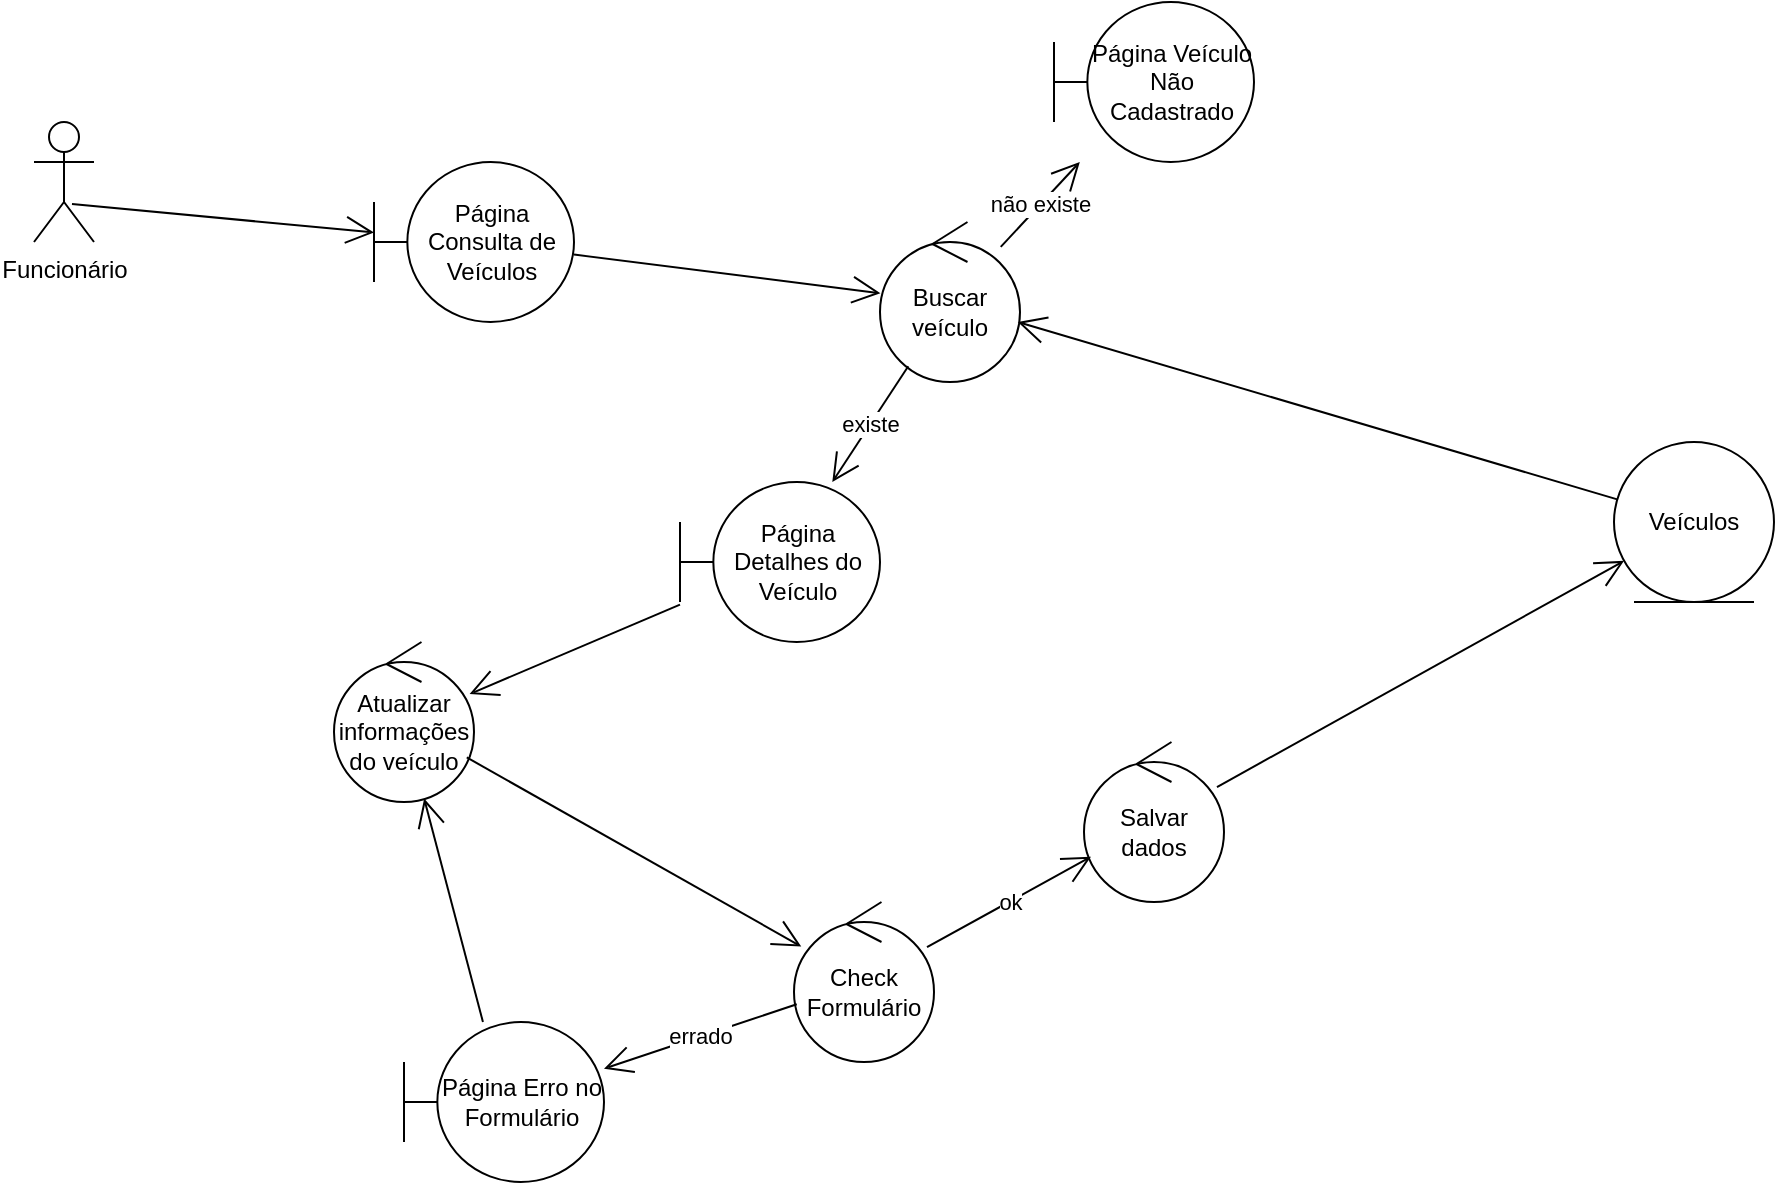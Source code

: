 <mxfile version="10.6.6" type="device"><diagram id="G6jJLoMbx9kjY_f7ADjy" name="Page-1"><mxGraphModel dx="1596" dy="422" grid="1" gridSize="10" guides="1" tooltips="1" connect="1" arrows="1" fold="1" page="1" pageScale="1" pageWidth="827" pageHeight="1169" math="0" shadow="0"><root><mxCell id="0"/><mxCell id="1" parent="0"/><mxCell id="jqtQSIjIBXI0enFzR43o-1" value="Página Consulta de Veículos" style="shape=umlBoundary;whiteSpace=wrap;html=1;" parent="1" vertex="1"><mxGeometry x="90" y="90" width="100" height="80" as="geometry"/></mxCell><mxCell id="jqtQSIjIBXI0enFzR43o-2" value="Buscar veículo" style="ellipse;shape=umlControl;whiteSpace=wrap;html=1;" parent="1" vertex="1"><mxGeometry x="343" y="120" width="70" height="80" as="geometry"/></mxCell><mxCell id="jqtQSIjIBXI0enFzR43o-3" value="Veículos" style="ellipse;shape=umlEntity;whiteSpace=wrap;html=1;" parent="1" vertex="1"><mxGeometry x="710" y="230" width="80" height="80" as="geometry"/></mxCell><mxCell id="jqtQSIjIBXI0enFzR43o-4" value="" style="endArrow=open;endFill=1;endSize=12;html=1;" parent="1" source="jqtQSIjIBXI0enFzR43o-1" target="jqtQSIjIBXI0enFzR43o-2" edge="1"><mxGeometry width="160" relative="1" as="geometry"><mxPoint x="90" y="230" as="sourcePoint"/><mxPoint x="250" y="230" as="targetPoint"/></mxGeometry></mxCell><mxCell id="jqtQSIjIBXI0enFzR43o-5" value="" style="endArrow=open;endFill=1;endSize=12;html=1;" parent="1" source="jqtQSIjIBXI0enFzR43o-3" target="jqtQSIjIBXI0enFzR43o-2" edge="1"><mxGeometry width="160" relative="1" as="geometry"><mxPoint x="90" y="230" as="sourcePoint"/><mxPoint x="250" y="230" as="targetPoint"/></mxGeometry></mxCell><mxCell id="jqtQSIjIBXI0enFzR43o-6" value="Página Veículo Não Cadastrado" style="shape=umlBoundary;whiteSpace=wrap;html=1;" parent="1" vertex="1"><mxGeometry x="430" y="10" width="100" height="80" as="geometry"/></mxCell><mxCell id="jqtQSIjIBXI0enFzR43o-7" value="não existe" style="endArrow=open;endFill=1;endSize=12;html=1;" parent="1" source="jqtQSIjIBXI0enFzR43o-2" target="jqtQSIjIBXI0enFzR43o-6" edge="1"><mxGeometry width="160" relative="1" as="geometry"><mxPoint x="90" y="230" as="sourcePoint"/><mxPoint x="250" y="230" as="targetPoint"/></mxGeometry></mxCell><mxCell id="jqtQSIjIBXI0enFzR43o-8" value="Página Detalhes do Veículo" style="shape=umlBoundary;whiteSpace=wrap;html=1;" parent="1" vertex="1"><mxGeometry x="243" y="250" width="100" height="80" as="geometry"/></mxCell><mxCell id="jqtQSIjIBXI0enFzR43o-9" value="existe" style="endArrow=open;endFill=1;endSize=12;html=1;" parent="1" source="jqtQSIjIBXI0enFzR43o-2" target="jqtQSIjIBXI0enFzR43o-8" edge="1"><mxGeometry width="160" relative="1" as="geometry"><mxPoint x="420" y="150" as="sourcePoint"/><mxPoint x="250" y="390" as="targetPoint"/></mxGeometry></mxCell><mxCell id="jqtQSIjIBXI0enFzR43o-10" value="Atualizar informações do veículo" style="ellipse;shape=umlControl;whiteSpace=wrap;html=1;" parent="1" vertex="1"><mxGeometry x="70" y="330" width="70" height="80" as="geometry"/></mxCell><mxCell id="jqtQSIjIBXI0enFzR43o-11" value="Funcionário" style="shape=umlActor;verticalLabelPosition=bottom;labelBackgroundColor=#ffffff;verticalAlign=top;html=1;" parent="1" vertex="1"><mxGeometry x="-80" y="70" width="30" height="60" as="geometry"/></mxCell><mxCell id="jqtQSIjIBXI0enFzR43o-12" value="" style="endArrow=open;endFill=1;endSize=12;html=1;exitX=0.633;exitY=0.683;exitDx=0;exitDy=0;exitPerimeter=0;" parent="1" source="jqtQSIjIBXI0enFzR43o-11" target="jqtQSIjIBXI0enFzR43o-1" edge="1"><mxGeometry width="160" relative="1" as="geometry"><mxPoint x="-80" y="430" as="sourcePoint"/><mxPoint x="80" y="430" as="targetPoint"/></mxGeometry></mxCell><mxCell id="jqtQSIjIBXI0enFzR43o-13" value="" style="endArrow=open;endFill=1;endSize=12;html=1;" parent="1" source="jqtQSIjIBXI0enFzR43o-8" target="jqtQSIjIBXI0enFzR43o-10" edge="1"><mxGeometry width="160" relative="1" as="geometry"><mxPoint x="-80" y="430" as="sourcePoint"/><mxPoint x="80" y="430" as="targetPoint"/></mxGeometry></mxCell><mxCell id="jqtQSIjIBXI0enFzR43o-14" value="Check Formulário" style="ellipse;shape=umlControl;whiteSpace=wrap;html=1;" parent="1" vertex="1"><mxGeometry x="300" y="460" width="70" height="80" as="geometry"/></mxCell><mxCell id="jqtQSIjIBXI0enFzR43o-15" value="" style="endArrow=open;endFill=1;endSize=12;html=1;" parent="1" source="jqtQSIjIBXI0enFzR43o-10" target="jqtQSIjIBXI0enFzR43o-14" edge="1"><mxGeometry width="160" relative="1" as="geometry"><mxPoint x="-80" y="560" as="sourcePoint"/><mxPoint x="80" y="560" as="targetPoint"/></mxGeometry></mxCell><mxCell id="jqtQSIjIBXI0enFzR43o-16" value="Salvar dados" style="ellipse;shape=umlControl;whiteSpace=wrap;html=1;" parent="1" vertex="1"><mxGeometry x="445" y="380" width="70" height="80" as="geometry"/></mxCell><mxCell id="jqtQSIjIBXI0enFzR43o-17" value="" style="endArrow=open;endFill=1;endSize=12;html=1;" parent="1" source="jqtQSIjIBXI0enFzR43o-16" target="jqtQSIjIBXI0enFzR43o-3" edge="1"><mxGeometry width="160" relative="1" as="geometry"><mxPoint x="-80" y="560" as="sourcePoint"/><mxPoint x="80" y="560" as="targetPoint"/></mxGeometry></mxCell><mxCell id="jqtQSIjIBXI0enFzR43o-18" value="ok" style="endArrow=open;endFill=1;endSize=12;html=1;" parent="1" source="jqtQSIjIBXI0enFzR43o-14" target="jqtQSIjIBXI0enFzR43o-16" edge="1"><mxGeometry width="160" relative="1" as="geometry"><mxPoint x="-80" y="560" as="sourcePoint"/><mxPoint x="80" y="560" as="targetPoint"/></mxGeometry></mxCell><mxCell id="jqtQSIjIBXI0enFzR43o-20" value="Página Erro no Formulário" style="shape=umlBoundary;whiteSpace=wrap;html=1;" parent="1" vertex="1"><mxGeometry x="105" y="520" width="100" height="80" as="geometry"/></mxCell><mxCell id="jqtQSIjIBXI0enFzR43o-21" value="errado" style="endArrow=open;endFill=1;endSize=12;html=1;" parent="1" source="jqtQSIjIBXI0enFzR43o-14" target="jqtQSIjIBXI0enFzR43o-20" edge="1"><mxGeometry width="160" relative="1" as="geometry"><mxPoint x="-80" y="620" as="sourcePoint"/><mxPoint x="80" y="620" as="targetPoint"/></mxGeometry></mxCell><mxCell id="jqtQSIjIBXI0enFzR43o-22" value="" style="endArrow=open;endFill=1;endSize=12;html=1;" parent="1" source="jqtQSIjIBXI0enFzR43o-20" target="jqtQSIjIBXI0enFzR43o-10" edge="1"><mxGeometry width="160" relative="1" as="geometry"><mxPoint x="-80" y="620" as="sourcePoint"/><mxPoint x="80" y="620" as="targetPoint"/></mxGeometry></mxCell></root></mxGraphModel></diagram></mxfile>